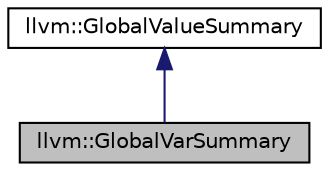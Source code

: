 digraph "llvm::GlobalVarSummary"
{
 // LATEX_PDF_SIZE
  bgcolor="transparent";
  edge [fontname="Helvetica",fontsize="10",labelfontname="Helvetica",labelfontsize="10"];
  node [fontname="Helvetica",fontsize="10",shape="box"];
  Node1 [label="llvm::GlobalVarSummary",height=0.2,width=0.4,color="black", fillcolor="grey75", style="filled", fontcolor="black",tooltip="Global variable summary information to aid decisions and implementation of importing."];
  Node2 -> Node1 [dir="back",color="midnightblue",fontsize="10",style="solid",fontname="Helvetica"];
  Node2 [label="llvm::GlobalValueSummary",height=0.2,width=0.4,color="black",URL="$classllvm_1_1GlobalValueSummary.html",tooltip="Function and variable summary information to aid decisions and implementation of importing."];
}
